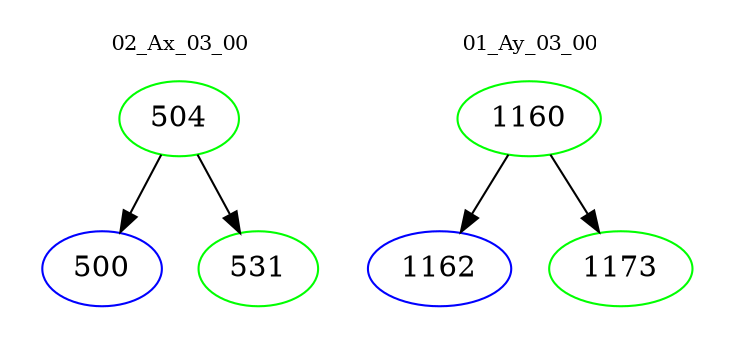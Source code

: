 digraph{
subgraph cluster_0 {
color = white
label = "02_Ax_03_00";
fontsize=10;
T0_504 [label="504", color="green"]
T0_504 -> T0_500 [color="black"]
T0_500 [label="500", color="blue"]
T0_504 -> T0_531 [color="black"]
T0_531 [label="531", color="green"]
}
subgraph cluster_1 {
color = white
label = "01_Ay_03_00";
fontsize=10;
T1_1160 [label="1160", color="green"]
T1_1160 -> T1_1162 [color="black"]
T1_1162 [label="1162", color="blue"]
T1_1160 -> T1_1173 [color="black"]
T1_1173 [label="1173", color="green"]
}
}
